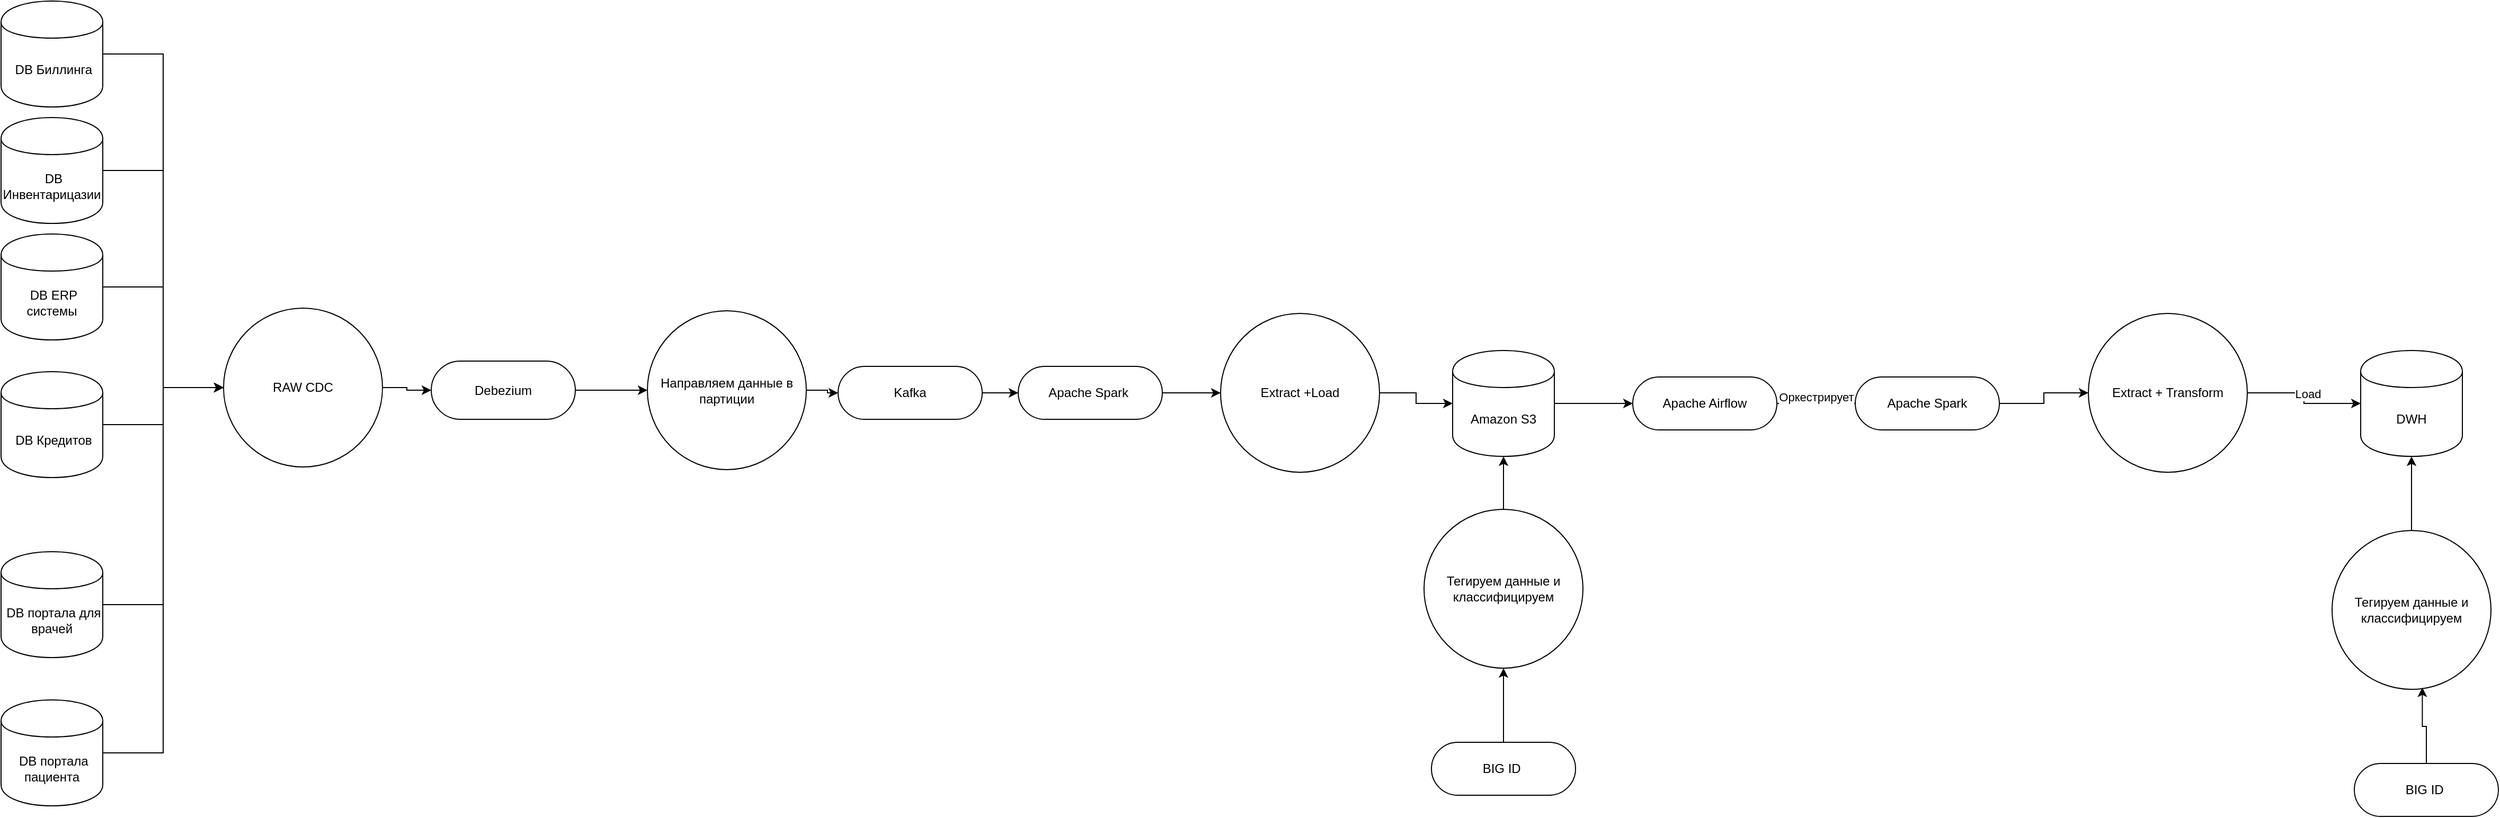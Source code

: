 <mxfile version="24.5.3" type="device">
  <diagram name="Страница — 1" id="OQ20axElDJQM1I-rvLkl">
    <mxGraphModel dx="1595" dy="541" grid="1" gridSize="10" guides="1" tooltips="1" connect="1" arrows="1" fold="1" page="1" pageScale="1" pageWidth="827" pageHeight="1169" math="0" shadow="0">
      <root>
        <mxCell id="0" />
        <mxCell id="1" parent="0" />
        <mxCell id="AIRoeVqhW5Re1lxDHbs7-1" value="DWH" style="shape=cylinder;whiteSpace=wrap;html=1;boundedLbl=1;backgroundOutline=1;" vertex="1" parent="1">
          <mxGeometry x="2167" y="390" width="96" height="100" as="geometry" />
        </mxCell>
        <mxCell id="AIRoeVqhW5Re1lxDHbs7-2" value="Amazon S3" style="shape=cylinder;whiteSpace=wrap;html=1;boundedLbl=1;backgroundOutline=1;" vertex="1" parent="1">
          <mxGeometry x="1310" y="390" width="96" height="100" as="geometry" />
        </mxCell>
        <mxCell id="AIRoeVqhW5Re1lxDHbs7-17" style="edgeStyle=orthogonalEdgeStyle;rounded=0;orthogonalLoop=1;jettySize=auto;html=1;entryX=0;entryY=0.5;entryDx=0;entryDy=0;" edge="1" parent="1" source="AIRoeVqhW5Re1lxDHbs7-3" target="AIRoeVqhW5Re1lxDHbs7-9">
          <mxGeometry relative="1" as="geometry" />
        </mxCell>
        <mxCell id="AIRoeVqhW5Re1lxDHbs7-3" value="&amp;nbsp;DB Биллинга" style="shape=cylinder;whiteSpace=wrap;html=1;boundedLbl=1;backgroundOutline=1;" vertex="1" parent="1">
          <mxGeometry x="-60" y="60" width="96" height="100" as="geometry" />
        </mxCell>
        <mxCell id="AIRoeVqhW5Re1lxDHbs7-14" style="edgeStyle=orthogonalEdgeStyle;rounded=0;orthogonalLoop=1;jettySize=auto;html=1;entryX=0;entryY=0.5;entryDx=0;entryDy=0;" edge="1" parent="1" source="AIRoeVqhW5Re1lxDHbs7-4" target="AIRoeVqhW5Re1lxDHbs7-9">
          <mxGeometry relative="1" as="geometry" />
        </mxCell>
        <mxCell id="AIRoeVqhW5Re1lxDHbs7-4" value="&amp;nbsp;DB Кредитов" style="shape=cylinder;whiteSpace=wrap;html=1;boundedLbl=1;backgroundOutline=1;" vertex="1" parent="1">
          <mxGeometry x="-60" y="410" width="96" height="100" as="geometry" />
        </mxCell>
        <mxCell id="AIRoeVqhW5Re1lxDHbs7-13" style="edgeStyle=orthogonalEdgeStyle;rounded=0;orthogonalLoop=1;jettySize=auto;html=1;entryX=0;entryY=0.5;entryDx=0;entryDy=0;" edge="1" parent="1" source="AIRoeVqhW5Re1lxDHbs7-6" target="AIRoeVqhW5Re1lxDHbs7-9">
          <mxGeometry relative="1" as="geometry" />
        </mxCell>
        <mxCell id="AIRoeVqhW5Re1lxDHbs7-6" value="&amp;nbsp;DB портала для врачей" style="shape=cylinder;whiteSpace=wrap;html=1;boundedLbl=1;backgroundOutline=1;" vertex="1" parent="1">
          <mxGeometry x="-60" y="580" width="96" height="100" as="geometry" />
        </mxCell>
        <mxCell id="AIRoeVqhW5Re1lxDHbs7-15" style="edgeStyle=orthogonalEdgeStyle;rounded=0;orthogonalLoop=1;jettySize=auto;html=1;" edge="1" parent="1" source="AIRoeVqhW5Re1lxDHbs7-7" target="AIRoeVqhW5Re1lxDHbs7-9">
          <mxGeometry relative="1" as="geometry" />
        </mxCell>
        <mxCell id="AIRoeVqhW5Re1lxDHbs7-7" value="&amp;nbsp;DB ERP системы" style="shape=cylinder;whiteSpace=wrap;html=1;boundedLbl=1;backgroundOutline=1;" vertex="1" parent="1">
          <mxGeometry x="-60" y="280" width="96" height="100" as="geometry" />
        </mxCell>
        <mxCell id="AIRoeVqhW5Re1lxDHbs7-16" style="edgeStyle=orthogonalEdgeStyle;rounded=0;orthogonalLoop=1;jettySize=auto;html=1;entryX=0;entryY=0.5;entryDx=0;entryDy=0;" edge="1" parent="1" source="AIRoeVqhW5Re1lxDHbs7-8" target="AIRoeVqhW5Re1lxDHbs7-9">
          <mxGeometry relative="1" as="geometry" />
        </mxCell>
        <mxCell id="AIRoeVqhW5Re1lxDHbs7-8" value="&amp;nbsp;DB Инвентарицазии" style="shape=cylinder;whiteSpace=wrap;html=1;boundedLbl=1;backgroundOutline=1;" vertex="1" parent="1">
          <mxGeometry x="-60" y="170" width="96" height="100" as="geometry" />
        </mxCell>
        <mxCell id="AIRoeVqhW5Re1lxDHbs7-18" style="edgeStyle=orthogonalEdgeStyle;rounded=0;orthogonalLoop=1;jettySize=auto;html=1;" edge="1" parent="1" source="AIRoeVqhW5Re1lxDHbs7-9" target="AIRoeVqhW5Re1lxDHbs7-11">
          <mxGeometry relative="1" as="geometry" />
        </mxCell>
        <mxCell id="AIRoeVqhW5Re1lxDHbs7-9" value="RAW CDC" style="shape=ellipse;html=1;dashed=0;whiteSpace=wrap;aspect=fixed;perimeter=ellipsePerimeter;" vertex="1" parent="1">
          <mxGeometry x="150" y="350" width="150" height="150" as="geometry" />
        </mxCell>
        <mxCell id="AIRoeVqhW5Re1lxDHbs7-12" style="edgeStyle=orthogonalEdgeStyle;rounded=0;orthogonalLoop=1;jettySize=auto;html=1;entryX=0;entryY=0.5;entryDx=0;entryDy=0;" edge="1" parent="1" source="AIRoeVqhW5Re1lxDHbs7-10" target="AIRoeVqhW5Re1lxDHbs7-9">
          <mxGeometry relative="1" as="geometry" />
        </mxCell>
        <mxCell id="AIRoeVqhW5Re1lxDHbs7-10" value="&amp;nbsp;DB портала пациента" style="shape=cylinder;whiteSpace=wrap;html=1;boundedLbl=1;backgroundOutline=1;" vertex="1" parent="1">
          <mxGeometry x="-60" y="720" width="96" height="100" as="geometry" />
        </mxCell>
        <mxCell id="AIRoeVqhW5Re1lxDHbs7-23" style="edgeStyle=orthogonalEdgeStyle;rounded=0;orthogonalLoop=1;jettySize=auto;html=1;entryX=0;entryY=0.5;entryDx=0;entryDy=0;" edge="1" parent="1" source="AIRoeVqhW5Re1lxDHbs7-11" target="AIRoeVqhW5Re1lxDHbs7-21">
          <mxGeometry relative="1" as="geometry" />
        </mxCell>
        <mxCell id="AIRoeVqhW5Re1lxDHbs7-11" value="Debezium" style="html=1;dashed=0;whiteSpace=wrap;shape=mxgraph.dfd.start" vertex="1" parent="1">
          <mxGeometry x="346" y="400" width="136" height="55" as="geometry" />
        </mxCell>
        <mxCell id="AIRoeVqhW5Re1lxDHbs7-24" style="edgeStyle=orthogonalEdgeStyle;rounded=0;orthogonalLoop=1;jettySize=auto;html=1;" edge="1" parent="1" source="AIRoeVqhW5Re1lxDHbs7-21" target="AIRoeVqhW5Re1lxDHbs7-22">
          <mxGeometry relative="1" as="geometry" />
        </mxCell>
        <mxCell id="AIRoeVqhW5Re1lxDHbs7-21" value="Направляем данные в партиции" style="shape=ellipse;html=1;dashed=0;whiteSpace=wrap;aspect=fixed;perimeter=ellipsePerimeter;" vertex="1" parent="1">
          <mxGeometry x="550" y="352.5" width="150" height="150" as="geometry" />
        </mxCell>
        <mxCell id="AIRoeVqhW5Re1lxDHbs7-30" style="edgeStyle=orthogonalEdgeStyle;rounded=0;orthogonalLoop=1;jettySize=auto;html=1;" edge="1" parent="1" source="AIRoeVqhW5Re1lxDHbs7-22" target="AIRoeVqhW5Re1lxDHbs7-29">
          <mxGeometry relative="1" as="geometry" />
        </mxCell>
        <mxCell id="AIRoeVqhW5Re1lxDHbs7-22" value="Kafka" style="html=1;dashed=0;whiteSpace=wrap;shape=mxgraph.dfd.start" vertex="1" parent="1">
          <mxGeometry x="730" y="405" width="136" height="50" as="geometry" />
        </mxCell>
        <mxCell id="AIRoeVqhW5Re1lxDHbs7-27" style="edgeStyle=orthogonalEdgeStyle;rounded=0;orthogonalLoop=1;jettySize=auto;html=1;" edge="1" parent="1" source="AIRoeVqhW5Re1lxDHbs7-25" target="AIRoeVqhW5Re1lxDHbs7-2">
          <mxGeometry relative="1" as="geometry" />
        </mxCell>
        <mxCell id="AIRoeVqhW5Re1lxDHbs7-25" value="Extract +Load" style="shape=ellipse;html=1;dashed=0;whiteSpace=wrap;aspect=fixed;perimeter=ellipsePerimeter;" vertex="1" parent="1">
          <mxGeometry x="1091" y="355" width="150" height="150" as="geometry" />
        </mxCell>
        <mxCell id="AIRoeVqhW5Re1lxDHbs7-31" style="edgeStyle=orthogonalEdgeStyle;rounded=0;orthogonalLoop=1;jettySize=auto;html=1;" edge="1" parent="1" source="AIRoeVqhW5Re1lxDHbs7-29" target="AIRoeVqhW5Re1lxDHbs7-25">
          <mxGeometry relative="1" as="geometry" />
        </mxCell>
        <mxCell id="AIRoeVqhW5Re1lxDHbs7-29" value="Apache Spark&amp;nbsp;" style="html=1;dashed=0;whiteSpace=wrap;shape=mxgraph.dfd.start" vertex="1" parent="1">
          <mxGeometry x="900" y="405" width="136" height="50" as="geometry" />
        </mxCell>
        <mxCell id="AIRoeVqhW5Re1lxDHbs7-34" style="edgeStyle=orthogonalEdgeStyle;rounded=0;orthogonalLoop=1;jettySize=auto;html=1;" edge="1" parent="1" source="AIRoeVqhW5Re1lxDHbs7-32" target="AIRoeVqhW5Re1lxDHbs7-33">
          <mxGeometry relative="1" as="geometry" />
        </mxCell>
        <mxCell id="AIRoeVqhW5Re1lxDHbs7-32" value="BIG ID&amp;nbsp;" style="html=1;dashed=0;whiteSpace=wrap;shape=mxgraph.dfd.start" vertex="1" parent="1">
          <mxGeometry x="1290" y="760" width="136" height="50" as="geometry" />
        </mxCell>
        <mxCell id="AIRoeVqhW5Re1lxDHbs7-35" style="edgeStyle=orthogonalEdgeStyle;rounded=0;orthogonalLoop=1;jettySize=auto;html=1;entryX=0.5;entryY=1;entryDx=0;entryDy=0;" edge="1" parent="1" source="AIRoeVqhW5Re1lxDHbs7-33" target="AIRoeVqhW5Re1lxDHbs7-2">
          <mxGeometry relative="1" as="geometry" />
        </mxCell>
        <mxCell id="AIRoeVqhW5Re1lxDHbs7-33" value="Тегируем данные и классифицируем" style="shape=ellipse;html=1;dashed=0;whiteSpace=wrap;aspect=fixed;perimeter=ellipsePerimeter;" vertex="1" parent="1">
          <mxGeometry x="1283" y="540" width="150" height="150" as="geometry" />
        </mxCell>
        <mxCell id="AIRoeVqhW5Re1lxDHbs7-36" value="BIG ID&amp;nbsp;" style="html=1;dashed=0;whiteSpace=wrap;shape=mxgraph.dfd.start" vertex="1" parent="1">
          <mxGeometry x="2161" y="780" width="136" height="50" as="geometry" />
        </mxCell>
        <mxCell id="AIRoeVqhW5Re1lxDHbs7-39" style="edgeStyle=orthogonalEdgeStyle;rounded=0;orthogonalLoop=1;jettySize=auto;html=1;entryX=0.5;entryY=1;entryDx=0;entryDy=0;" edge="1" parent="1" source="AIRoeVqhW5Re1lxDHbs7-37" target="AIRoeVqhW5Re1lxDHbs7-1">
          <mxGeometry relative="1" as="geometry" />
        </mxCell>
        <mxCell id="AIRoeVqhW5Re1lxDHbs7-37" value="Тегируем данные и классифицируем" style="shape=ellipse;html=1;dashed=0;whiteSpace=wrap;aspect=fixed;perimeter=ellipsePerimeter;" vertex="1" parent="1">
          <mxGeometry x="2140" y="560" width="150" height="150" as="geometry" />
        </mxCell>
        <mxCell id="AIRoeVqhW5Re1lxDHbs7-38" style="edgeStyle=orthogonalEdgeStyle;rounded=0;orthogonalLoop=1;jettySize=auto;html=1;entryX=0.568;entryY=0.988;entryDx=0;entryDy=0;entryPerimeter=0;" edge="1" parent="1" source="AIRoeVqhW5Re1lxDHbs7-36" target="AIRoeVqhW5Re1lxDHbs7-37">
          <mxGeometry relative="1" as="geometry" />
        </mxCell>
        <mxCell id="AIRoeVqhW5Re1lxDHbs7-44" value="Оркестрирует&lt;div&gt;&lt;br/&gt;&lt;/div&gt;" style="edgeStyle=orthogonalEdgeStyle;rounded=0;orthogonalLoop=1;jettySize=auto;html=1;" edge="1" parent="1" source="AIRoeVqhW5Re1lxDHbs7-42">
          <mxGeometry relative="1" as="geometry">
            <mxPoint x="1690" y="440" as="targetPoint" />
          </mxGeometry>
        </mxCell>
        <mxCell id="AIRoeVqhW5Re1lxDHbs7-42" value="Apache Airflow" style="html=1;dashed=0;whiteSpace=wrap;shape=mxgraph.dfd.start" vertex="1" parent="1">
          <mxGeometry x="1480" y="415" width="136" height="50" as="geometry" />
        </mxCell>
        <mxCell id="AIRoeVqhW5Re1lxDHbs7-43" style="edgeStyle=orthogonalEdgeStyle;rounded=0;orthogonalLoop=1;jettySize=auto;html=1;entryX=0;entryY=0.5;entryDx=0;entryDy=0;entryPerimeter=0;" edge="1" parent="1" source="AIRoeVqhW5Re1lxDHbs7-2" target="AIRoeVqhW5Re1lxDHbs7-42">
          <mxGeometry relative="1" as="geometry" />
        </mxCell>
        <mxCell id="AIRoeVqhW5Re1lxDHbs7-47" style="edgeStyle=orthogonalEdgeStyle;rounded=0;orthogonalLoop=1;jettySize=auto;html=1;" edge="1" parent="1" source="AIRoeVqhW5Re1lxDHbs7-45" target="AIRoeVqhW5Re1lxDHbs7-46">
          <mxGeometry relative="1" as="geometry" />
        </mxCell>
        <mxCell id="AIRoeVqhW5Re1lxDHbs7-45" value="Apache Spark" style="html=1;dashed=0;whiteSpace=wrap;shape=mxgraph.dfd.start" vertex="1" parent="1">
          <mxGeometry x="1690" y="415" width="136" height="50" as="geometry" />
        </mxCell>
        <mxCell id="AIRoeVqhW5Re1lxDHbs7-48" style="edgeStyle=orthogonalEdgeStyle;rounded=0;orthogonalLoop=1;jettySize=auto;html=1;entryX=0;entryY=0.5;entryDx=0;entryDy=0;" edge="1" parent="1" source="AIRoeVqhW5Re1lxDHbs7-46" target="AIRoeVqhW5Re1lxDHbs7-1">
          <mxGeometry relative="1" as="geometry" />
        </mxCell>
        <mxCell id="AIRoeVqhW5Re1lxDHbs7-49" value="Load" style="edgeLabel;html=1;align=center;verticalAlign=middle;resizable=0;points=[];" vertex="1" connectable="0" parent="AIRoeVqhW5Re1lxDHbs7-48">
          <mxGeometry x="-0.08" y="3" relative="1" as="geometry">
            <mxPoint as="offset" />
          </mxGeometry>
        </mxCell>
        <mxCell id="AIRoeVqhW5Re1lxDHbs7-46" value="Extract + Transform" style="shape=ellipse;html=1;dashed=0;whiteSpace=wrap;aspect=fixed;perimeter=ellipsePerimeter;" vertex="1" parent="1">
          <mxGeometry x="1910" y="355" width="150" height="150" as="geometry" />
        </mxCell>
      </root>
    </mxGraphModel>
  </diagram>
</mxfile>
